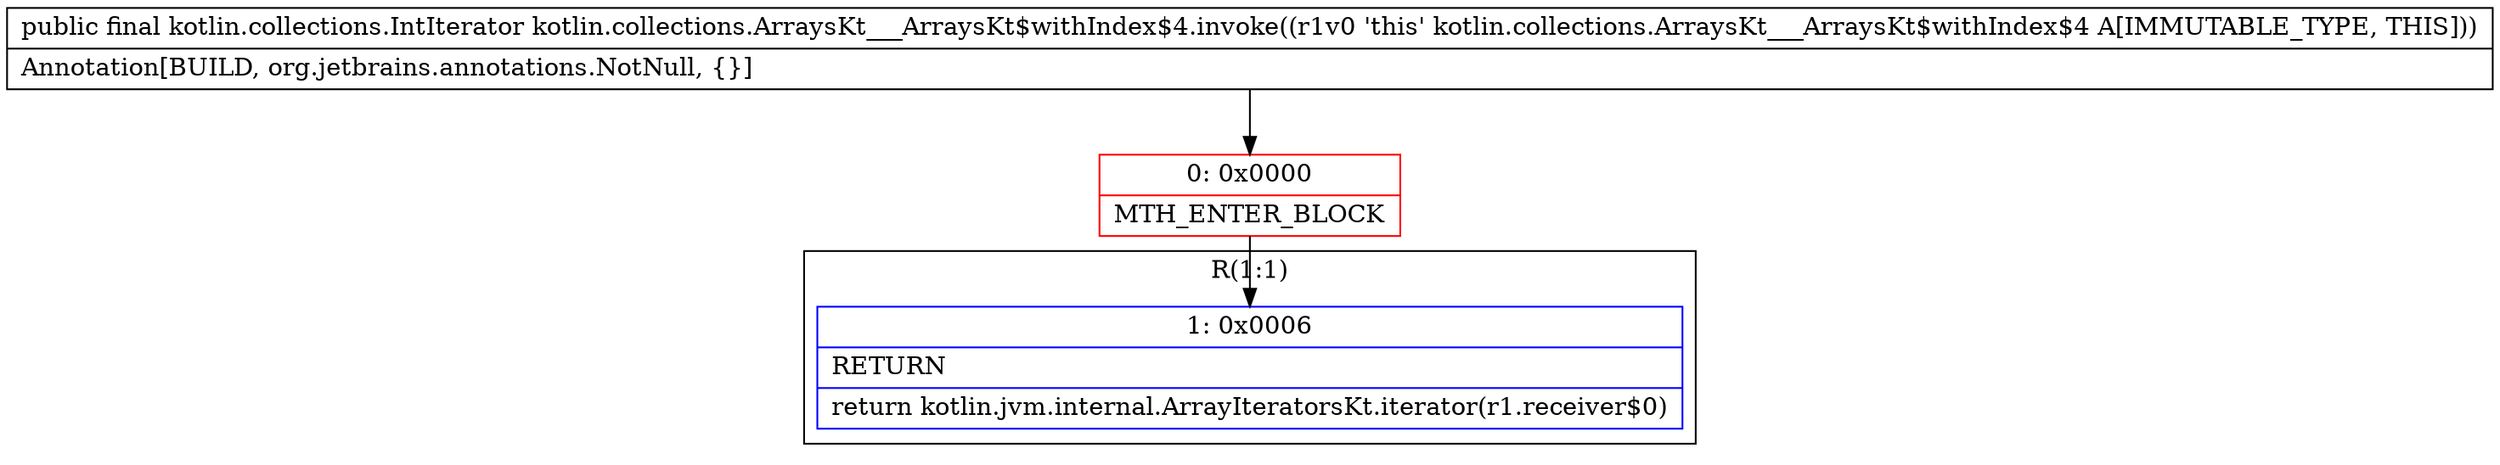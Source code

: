 digraph "CFG forkotlin.collections.ArraysKt___ArraysKt$withIndex$4.invoke()Lkotlin\/collections\/IntIterator;" {
subgraph cluster_Region_1573000784 {
label = "R(1:1)";
node [shape=record,color=blue];
Node_1 [shape=record,label="{1\:\ 0x0006|RETURN\l|return kotlin.jvm.internal.ArrayIteratorsKt.iterator(r1.receiver$0)\l}"];
}
Node_0 [shape=record,color=red,label="{0\:\ 0x0000|MTH_ENTER_BLOCK\l}"];
MethodNode[shape=record,label="{public final kotlin.collections.IntIterator kotlin.collections.ArraysKt___ArraysKt$withIndex$4.invoke((r1v0 'this' kotlin.collections.ArraysKt___ArraysKt$withIndex$4 A[IMMUTABLE_TYPE, THIS]))  | Annotation[BUILD, org.jetbrains.annotations.NotNull, \{\}]\l}"];
MethodNode -> Node_0;
Node_0 -> Node_1;
}

